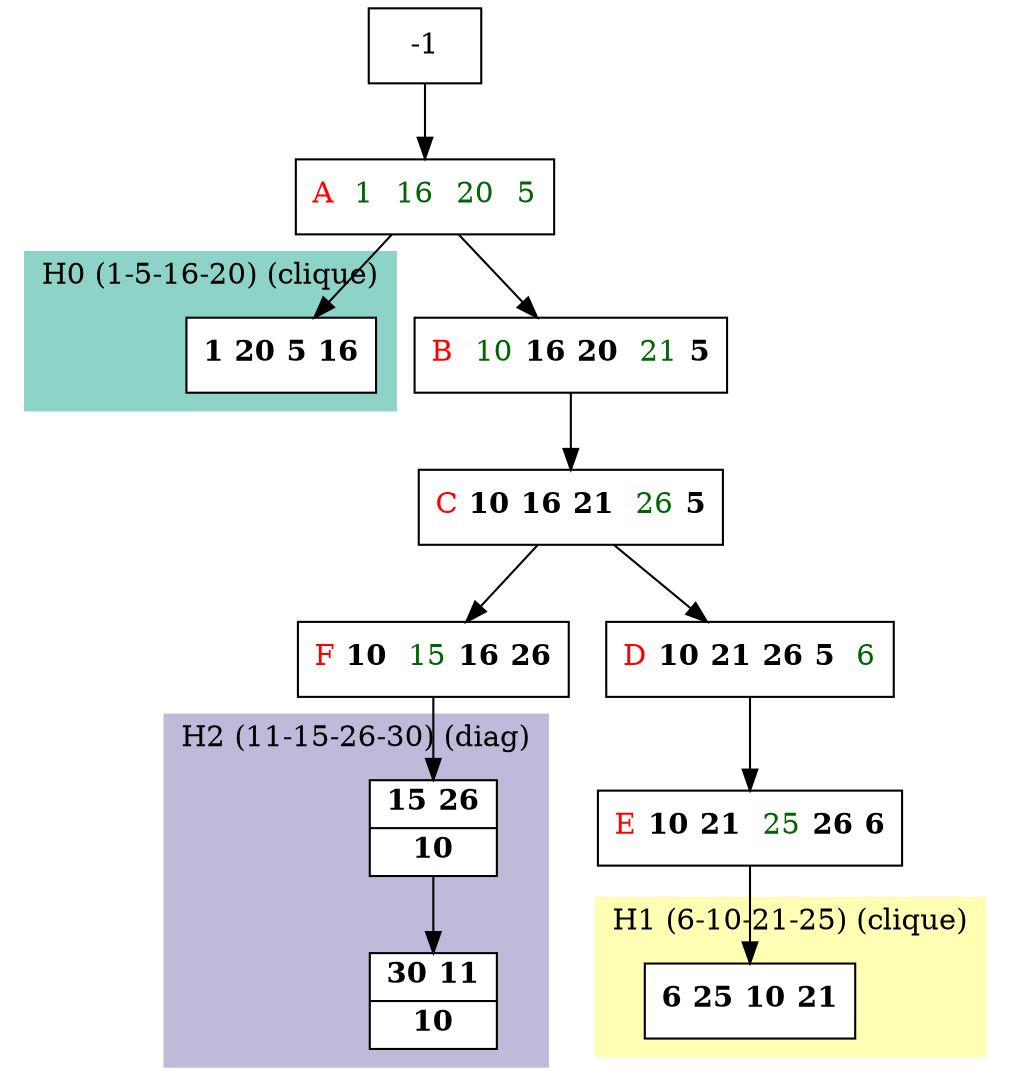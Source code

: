 digraph G {
    node [shape=box];
    subgraph cluster0 {
        node [style=filled,fillcolor=white];
        labeljust="l";
        style=filled;
        color="#8DD3C7";
        H0_0;
        label="H0 (1-5-16-20) (clique)";
    }
    subgraph cluster1 {
        node [style=filled,fillcolor=white];
        labeljust="l";
        style=filled;
        color="#FFFFB3";
        H1_0;
        label="H1 (6-10-21-25) (clique)";
    }
    subgraph cluster2 {
        node [style=filled,fillcolor=white];
        labeljust="l";
        style=filled;
        color="#BEBADA";
        H2_7 -> H2_0;
        label="H2 (11-15-26-30) (diag)";
    }
     1 [shape=record,label= <{  <FONT COLOR="RED">A</FONT>  <FONT COLOR="DARKGREEN">1</FONT>  <FONT COLOR="DARKGREEN">16</FONT>  <FONT COLOR="DARKGREEN">20</FONT>  <FONT COLOR="DARKGREEN">5</FONT>}> ];
     -1  ->  1;
     H0_0 [shape=record,label= <{ <b>1</b> <b>20</b> <b>5</b> <b>16</b>}> ];
     1  ->  H0_0;
     18 [shape=record,label= <{  <FONT COLOR="RED">B</FONT>  <FONT COLOR="DARKGREEN">10</FONT> <b>16</b> <b>20</b>  <FONT COLOR="DARKGREEN">21</FONT> <b>5</b>}> ];
     1  ->  18;
     16 [shape=record,label= <{  <FONT COLOR="RED">C</FONT> <b>10</b> <b>16</b> <b>21</b>  <FONT COLOR="DARKGREEN">26</FONT> <b>5</b>}> ];
     18  ->  16;
     9 [shape=record,label= <{  <FONT COLOR="RED">D</FONT> <b>10</b> <b>21</b> <b>26</b> <b>5</b>  <FONT COLOR="DARKGREEN">6</FONT>}> ];
     16  ->  9;
     11 [shape=record,label= <{  <FONT COLOR="RED">E</FONT> <b>10</b> <b>21</b>  <FONT COLOR="DARKGREEN">25</FONT> <b>26</b> <b>6</b>}> ];
     9  ->  11;
     H1_0 [shape=record,label= <{ <b>6</b> <b>25</b> <b>10</b> <b>21</b>}> ];
     11  ->  H1_0;
     17 [shape=record,label= <{  <FONT COLOR="RED">F</FONT> <b>10</b>  <FONT COLOR="DARKGREEN">15</FONT> <b>16</b> <b>26</b>}> ];
     16  ->  17;
     H2_7 [shape=record,label= <{ <b>15</b> <b>26</b>|  <b>10</b>}> ];
     17  ->  H2_7;
     H2_0 [shape=record,label= <{ <b>30</b> <b>11</b>|  <b>10</b>}> ];
}
